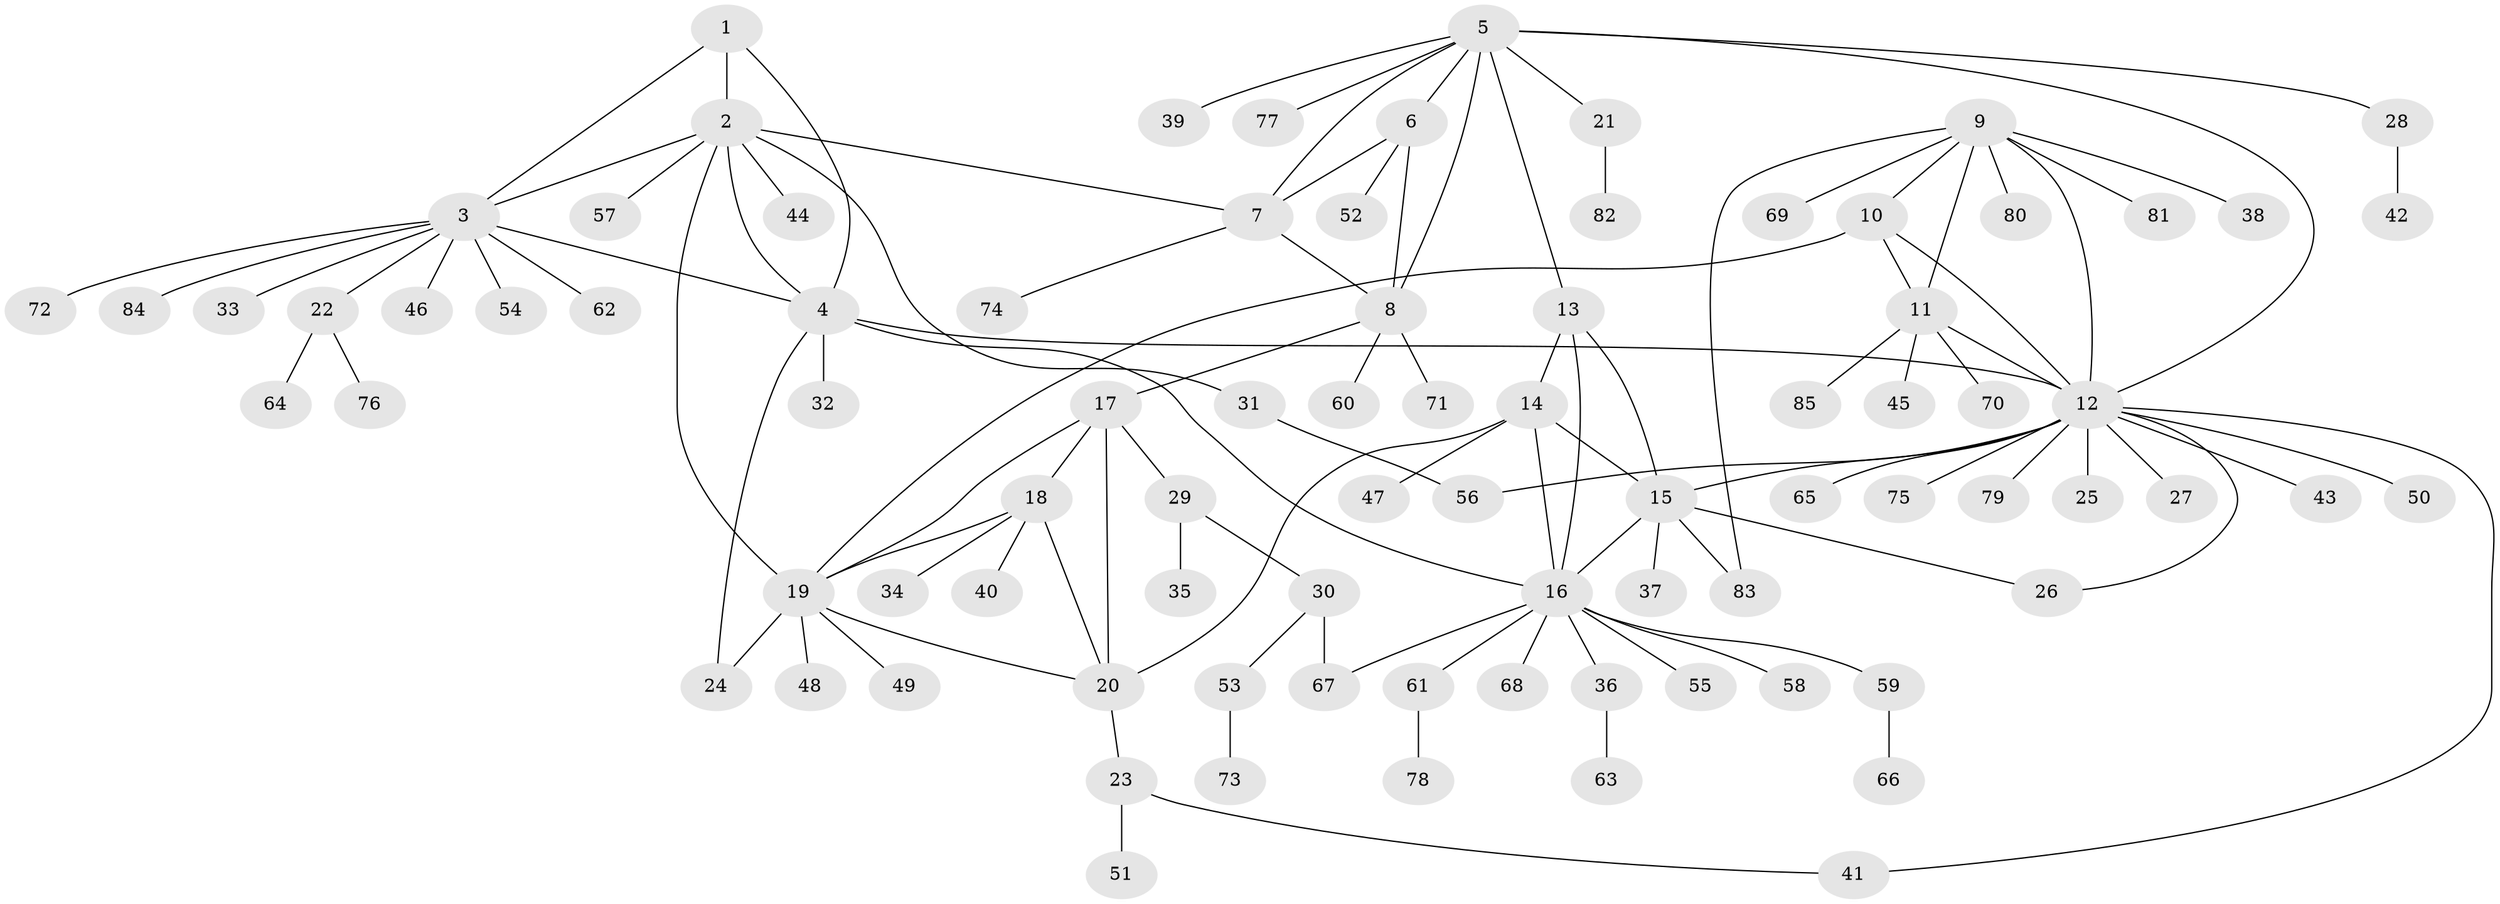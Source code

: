 // Generated by graph-tools (version 1.1) at 2025/54/03/09/25 04:54:53]
// undirected, 85 vertices, 111 edges
graph export_dot {
graph [start="1"]
  node [color=gray90,style=filled];
  1;
  2;
  3;
  4;
  5;
  6;
  7;
  8;
  9;
  10;
  11;
  12;
  13;
  14;
  15;
  16;
  17;
  18;
  19;
  20;
  21;
  22;
  23;
  24;
  25;
  26;
  27;
  28;
  29;
  30;
  31;
  32;
  33;
  34;
  35;
  36;
  37;
  38;
  39;
  40;
  41;
  42;
  43;
  44;
  45;
  46;
  47;
  48;
  49;
  50;
  51;
  52;
  53;
  54;
  55;
  56;
  57;
  58;
  59;
  60;
  61;
  62;
  63;
  64;
  65;
  66;
  67;
  68;
  69;
  70;
  71;
  72;
  73;
  74;
  75;
  76;
  77;
  78;
  79;
  80;
  81;
  82;
  83;
  84;
  85;
  1 -- 2;
  1 -- 3;
  1 -- 4;
  2 -- 3;
  2 -- 4;
  2 -- 7;
  2 -- 19;
  2 -- 31;
  2 -- 44;
  2 -- 57;
  3 -- 4;
  3 -- 22;
  3 -- 33;
  3 -- 46;
  3 -- 54;
  3 -- 62;
  3 -- 72;
  3 -- 84;
  4 -- 12;
  4 -- 16;
  4 -- 24;
  4 -- 32;
  5 -- 6;
  5 -- 7;
  5 -- 8;
  5 -- 12;
  5 -- 13;
  5 -- 21;
  5 -- 28;
  5 -- 39;
  5 -- 77;
  6 -- 7;
  6 -- 8;
  6 -- 52;
  7 -- 8;
  7 -- 74;
  8 -- 17;
  8 -- 60;
  8 -- 71;
  9 -- 10;
  9 -- 11;
  9 -- 12;
  9 -- 38;
  9 -- 69;
  9 -- 80;
  9 -- 81;
  9 -- 83;
  10 -- 11;
  10 -- 12;
  10 -- 19;
  11 -- 12;
  11 -- 45;
  11 -- 70;
  11 -- 85;
  12 -- 15;
  12 -- 25;
  12 -- 26;
  12 -- 27;
  12 -- 41;
  12 -- 43;
  12 -- 50;
  12 -- 56;
  12 -- 65;
  12 -- 75;
  12 -- 79;
  13 -- 14;
  13 -- 15;
  13 -- 16;
  14 -- 15;
  14 -- 16;
  14 -- 20;
  14 -- 47;
  15 -- 16;
  15 -- 26;
  15 -- 37;
  15 -- 83;
  16 -- 36;
  16 -- 55;
  16 -- 58;
  16 -- 59;
  16 -- 61;
  16 -- 67;
  16 -- 68;
  17 -- 18;
  17 -- 19;
  17 -- 20;
  17 -- 29;
  18 -- 19;
  18 -- 20;
  18 -- 34;
  18 -- 40;
  19 -- 20;
  19 -- 24;
  19 -- 48;
  19 -- 49;
  20 -- 23;
  21 -- 82;
  22 -- 64;
  22 -- 76;
  23 -- 41;
  23 -- 51;
  28 -- 42;
  29 -- 30;
  29 -- 35;
  30 -- 53;
  30 -- 67;
  31 -- 56;
  36 -- 63;
  53 -- 73;
  59 -- 66;
  61 -- 78;
}
